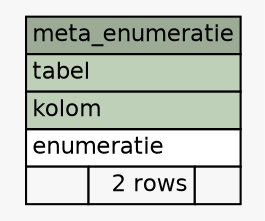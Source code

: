 // dot 2.43.0 on Linux 5.15.0-58-generic
// SchemaSpy rev Unknown
digraph "meta_enumeratie" {
  graph [
    rankdir="RL"
    bgcolor="#f7f7f7"
    nodesep="0.18"
    ranksep="0.46"
    fontname="Helvetica"
    fontsize="11"
  ];
  node [
    fontname="Helvetica"
    fontsize="11"
    shape="plaintext"
  ];
  edge [
    arrowsize="0.8"
  ];
  "meta_enumeratie" [
    label=<
    <TABLE BORDER="0" CELLBORDER="1" CELLSPACING="0" BGCOLOR="#ffffff">
      <TR><TD COLSPAN="3" BGCOLOR="#9bab96" ALIGN="CENTER">meta_enumeratie</TD></TR>
      <TR><TD PORT="tabel" COLSPAN="3" BGCOLOR="#bed1b8" ALIGN="LEFT">tabel</TD></TR>
      <TR><TD PORT="kolom" COLSPAN="3" BGCOLOR="#bed1b8" ALIGN="LEFT">kolom</TD></TR>
      <TR><TD PORT="enumeratie" COLSPAN="3" ALIGN="LEFT">enumeratie</TD></TR>
      <TR><TD ALIGN="LEFT" BGCOLOR="#f7f7f7">  </TD><TD ALIGN="RIGHT" BGCOLOR="#f7f7f7">2 rows</TD><TD ALIGN="RIGHT" BGCOLOR="#f7f7f7">  </TD></TR>
    </TABLE>>
    URL="tables/meta_enumeratie.html"
    tooltip="meta_enumeratie"
  ];
}
